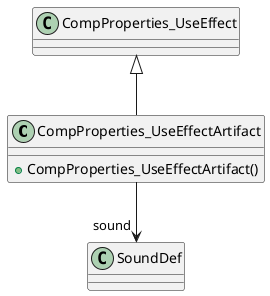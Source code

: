 @startuml
class CompProperties_UseEffectArtifact {
    + CompProperties_UseEffectArtifact()
}
CompProperties_UseEffect <|-- CompProperties_UseEffectArtifact
CompProperties_UseEffectArtifact --> "sound" SoundDef
@enduml
